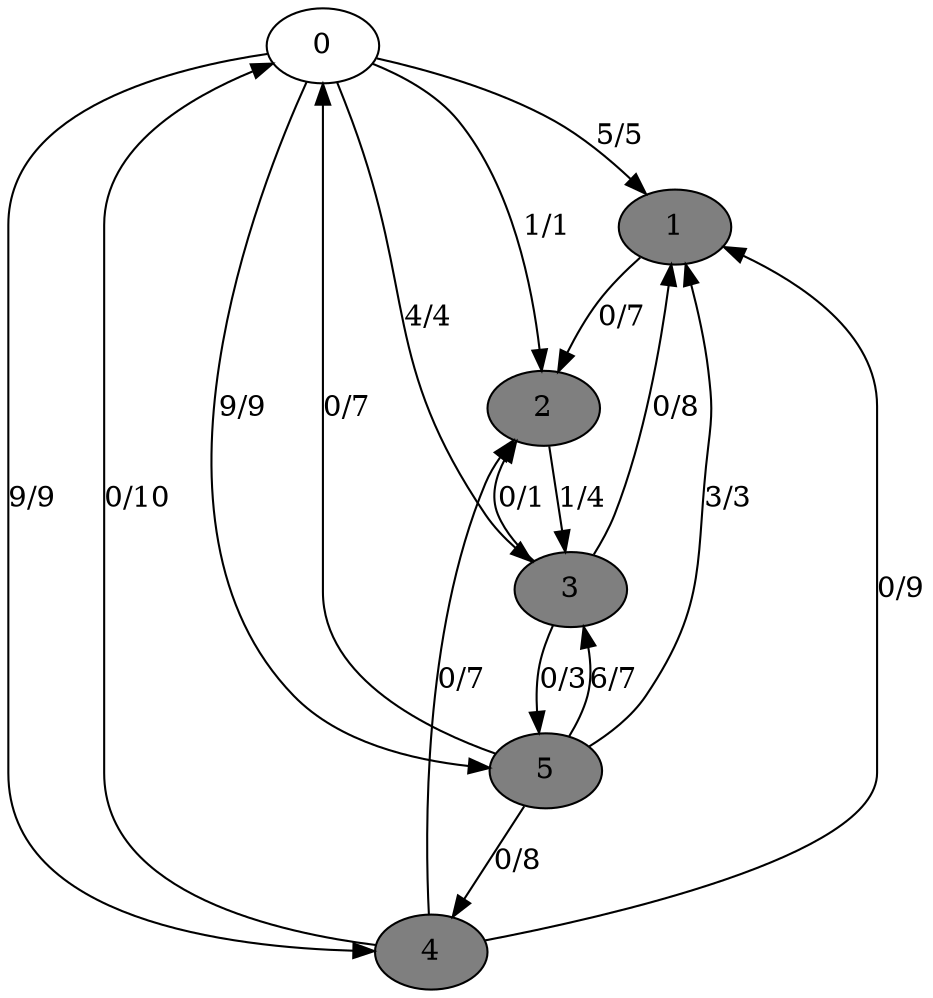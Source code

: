 digraph G {
	0[style=filled fillcolor=grey100];
	0->1[label ="5/5"] ;
	0->2[label ="1/1"] ;
	0->3[label ="4/4"] ;
	0->4[label ="9/9"] ;
	0->5[label ="9/9"] ;
	1[style=filled fillcolor=grey50];
	1->2[label ="0/7"] ;
	2[style=filled fillcolor=grey50];
	2->3[label ="1/4"] ;
	3[style=filled fillcolor=grey50];
	3->1[label ="0/8"] ;
	3->2[label ="0/1"] ;
	3->5[label ="0/3"] ;
	4[style=filled fillcolor=grey50];
	4->0[label ="0/10"] ;
	4->1[label ="0/9"] ;
	4->2[label ="0/7"] ;
	5[style=filled fillcolor=grey50];
	5->0[label ="0/7"] ;
	5->1[label ="3/3"] ;
	5->3[label ="6/7"] ;
	5->4[label ="0/8"] ;
}
